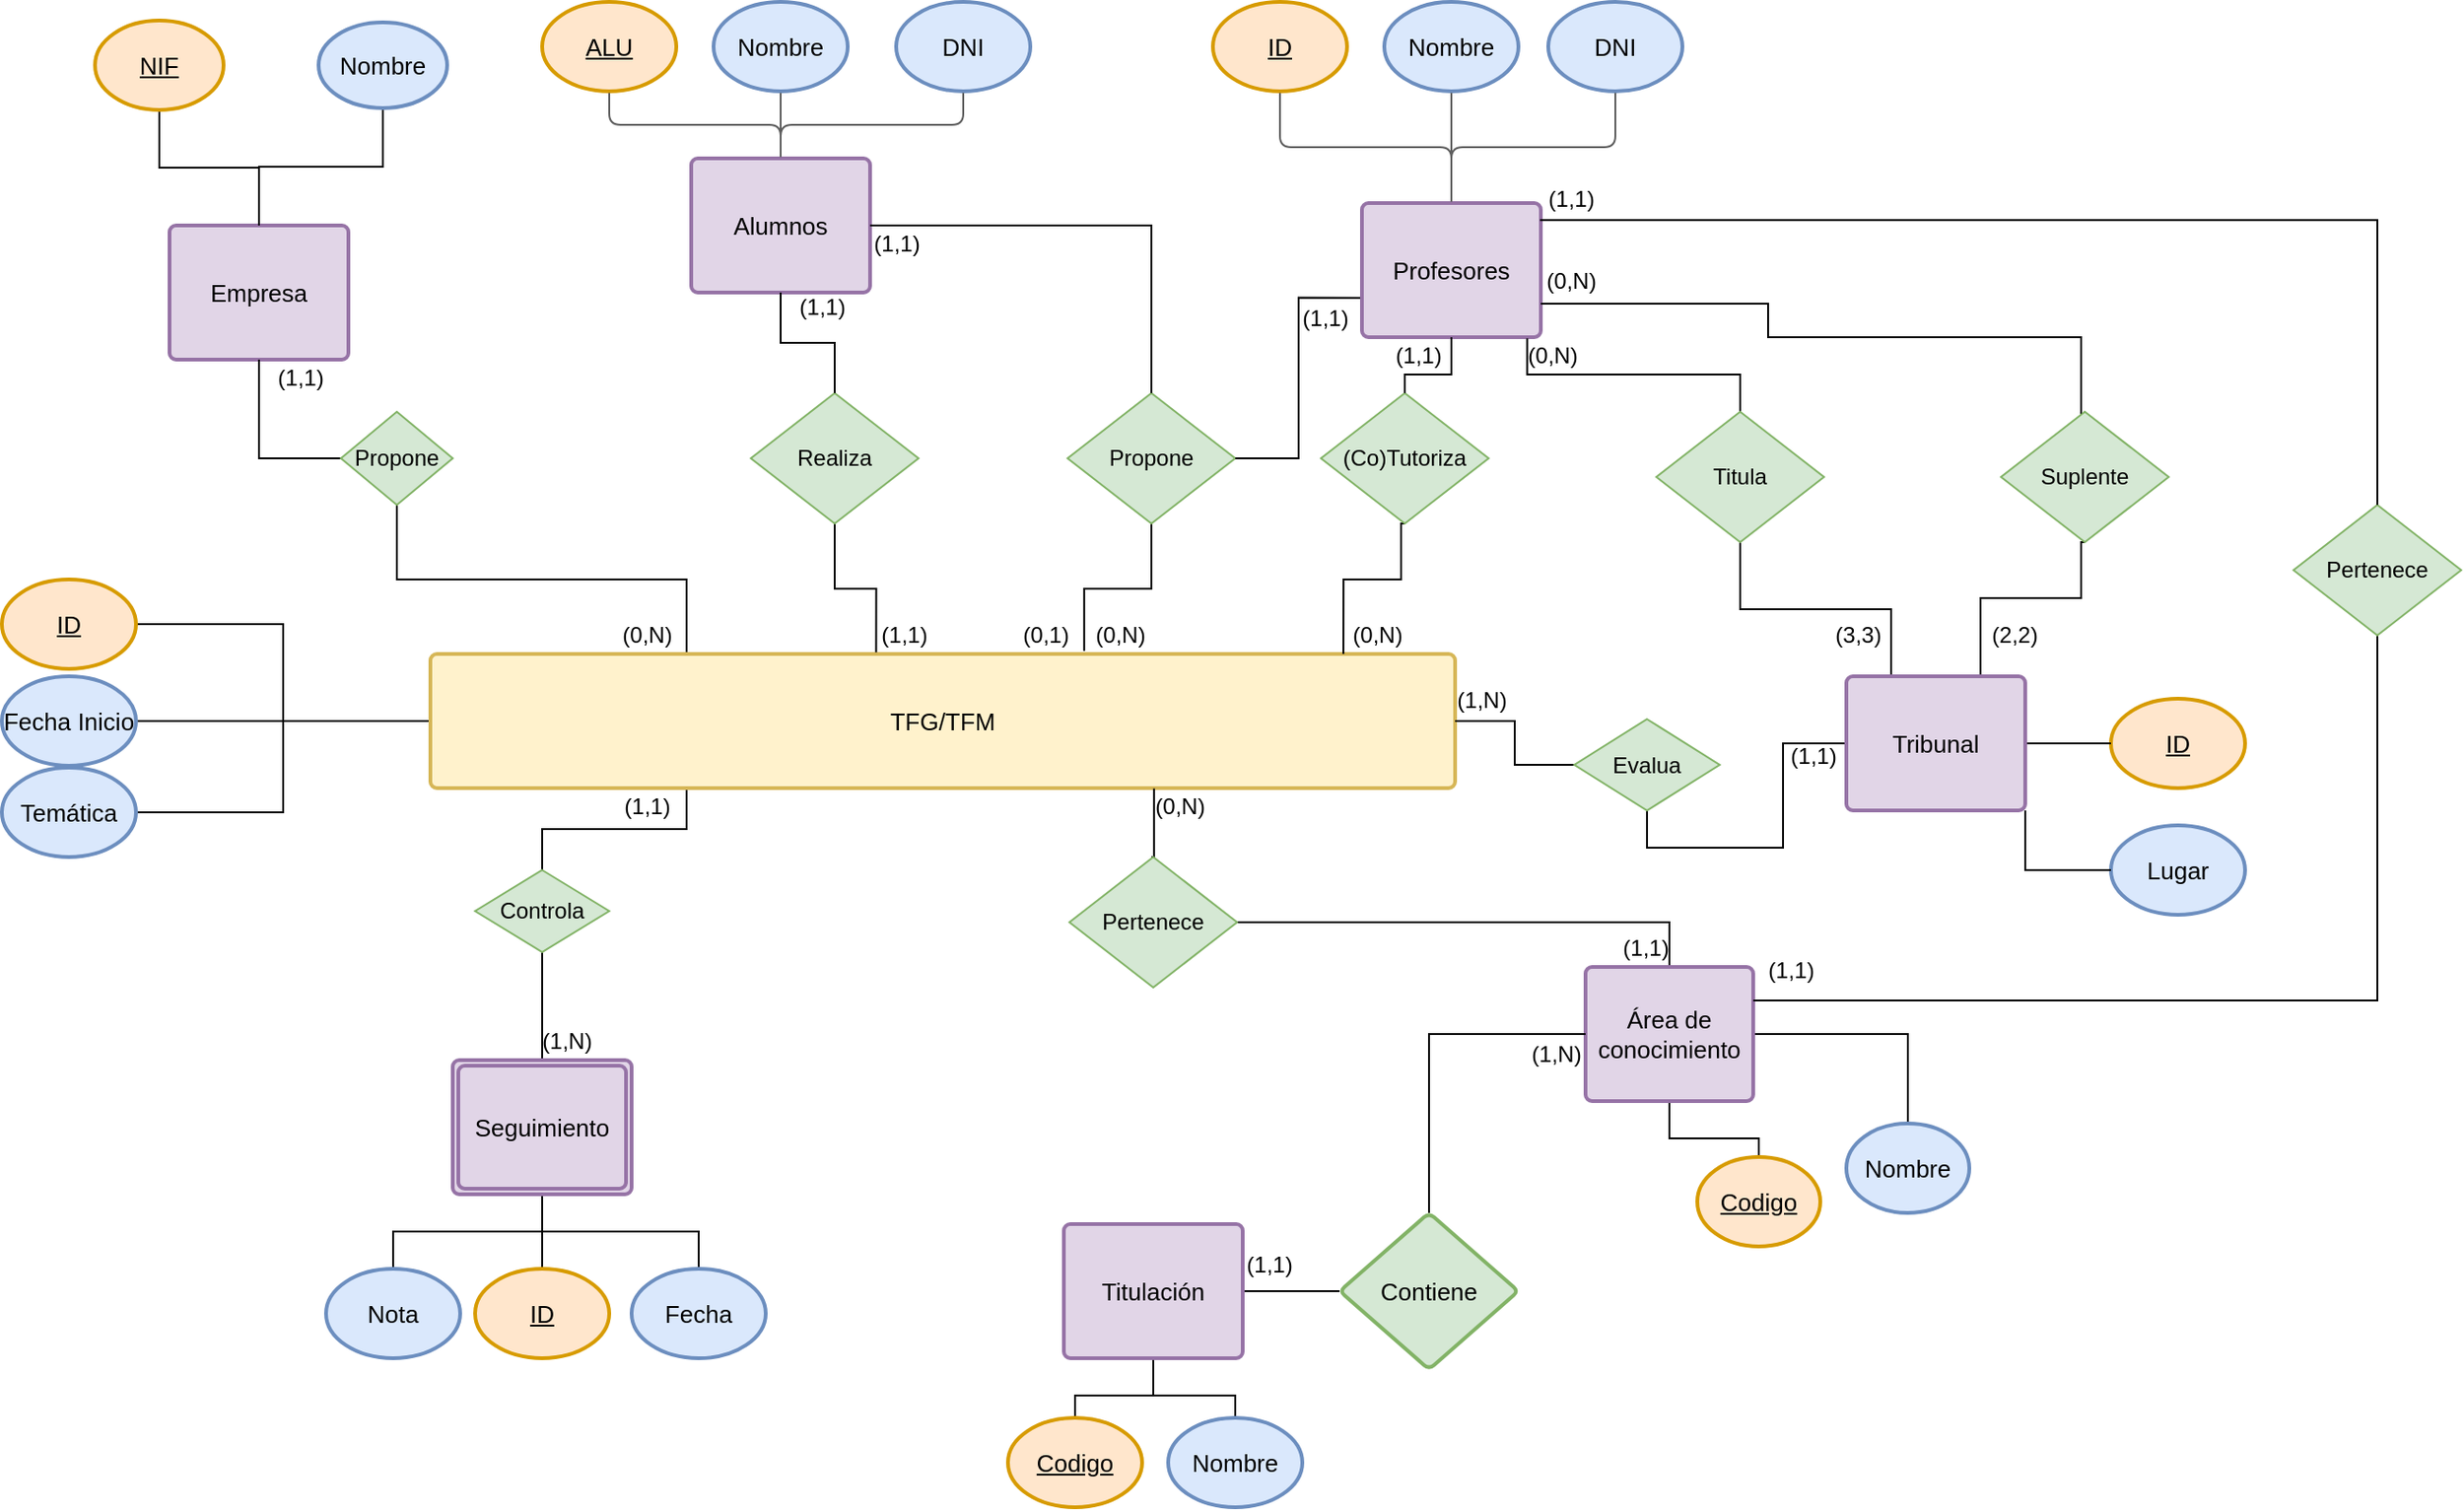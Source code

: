 <mxfile version="14.0.1" type="google"><diagram id="dReNYjj2R180dLIWHo_2" name="Page-1"><mxGraphModel dx="3076" dy="746" grid="1" gridSize="10" guides="1" tooltips="1" connect="1" arrows="1" fold="1" page="1" pageScale="1" pageWidth="827" pageHeight="1169" math="0" shadow="0"><root><mxCell id="0"/><mxCell id="1" parent="0"/><mxCell id="J40VtAtHms7lafl0YYhQ-93" style="edgeStyle=orthogonalEdgeStyle;rounded=0;orthogonalLoop=1;jettySize=auto;html=1;entryX=1;entryY=0.5;entryDx=0;entryDy=0;endArrow=none;endFill=0;" parent="1" source="J40VtAtHms7lafl0YYhQ-4" target="J40VtAtHms7lafl0YYhQ-5" edge="1"><mxGeometry relative="1" as="geometry"/></mxCell><mxCell id="J40VtAtHms7lafl0YYhQ-94" style="edgeStyle=orthogonalEdgeStyle;rounded=0;orthogonalLoop=1;jettySize=auto;html=1;entryX=1;entryY=0.5;entryDx=0;entryDy=0;endArrow=none;endFill=0;" parent="1" source="J40VtAtHms7lafl0YYhQ-4" target="J40VtAtHms7lafl0YYhQ-10" edge="1"><mxGeometry relative="1" as="geometry"/></mxCell><mxCell id="J40VtAtHms7lafl0YYhQ-95" style="edgeStyle=orthogonalEdgeStyle;rounded=0;orthogonalLoop=1;jettySize=auto;html=1;entryX=1;entryY=0.5;entryDx=0;entryDy=0;endArrow=none;endFill=0;" parent="1" source="J40VtAtHms7lafl0YYhQ-4" target="J40VtAtHms7lafl0YYhQ-6" edge="1"><mxGeometry relative="1" as="geometry"/></mxCell><mxCell id="J40VtAtHms7lafl0YYhQ-112" style="edgeStyle=orthogonalEdgeStyle;rounded=0;orthogonalLoop=1;jettySize=auto;html=1;entryX=0.5;entryY=0;entryDx=0;entryDy=0;endArrow=none;endFill=0;exitX=0.25;exitY=1;exitDx=0;exitDy=0;" parent="1" source="J40VtAtHms7lafl0YYhQ-4" target="J40VtAtHms7lafl0YYhQ-111" edge="1"><mxGeometry relative="1" as="geometry"/></mxCell><mxCell id="J40VtAtHms7lafl0YYhQ-118" style="edgeStyle=orthogonalEdgeStyle;rounded=0;orthogonalLoop=1;jettySize=auto;html=1;entryX=0.5;entryY=1;entryDx=0;entryDy=0;endArrow=none;endFill=0;exitX=0.25;exitY=0;exitDx=0;exitDy=0;" parent="1" source="J40VtAtHms7lafl0YYhQ-4" target="J40VtAtHms7lafl0YYhQ-115" edge="1"><mxGeometry relative="1" as="geometry"/></mxCell><UserObject label="TFG/TFM" lucidchartObjectId="NttXpLCozPaw" id="J40VtAtHms7lafl0YYhQ-4"><mxCell style="html=1;overflow=block;whiteSpace=wrap;;whiteSpace=wrap;fontSize=13;align=center;spacing=7;strokeColor=#d6b656;strokeOpacity=100;rounded=1;absoluteArcSize=1;arcSize=7;strokeWidth=2;fillColor=#fff2cc;" parent="1" vertex="1"><mxGeometry x="-1190" y="500" width="550" height="72" as="geometry"/></mxCell></UserObject><UserObject label="ID" lucidchartObjectId="BUtXtxo06KB." id="J40VtAtHms7lafl0YYhQ-5"><mxCell style="html=1;overflow=block;whiteSpace=wrap;ellipse;whiteSpace=wrap;fontSize=13;fontStyle=4;align=center;spacing=3;strokeColor=#d79b00;strokeOpacity=100;rounded=1;absoluteArcSize=1;arcSize=7;strokeWidth=2;fillColor=#ffe6cc;" parent="1" vertex="1"><mxGeometry x="-1420" y="460" width="72" height="48" as="geometry"/></mxCell></UserObject><UserObject label="Temática" lucidchartObjectId="GUtXi9.Yq8lU" id="J40VtAtHms7lafl0YYhQ-6"><mxCell style="html=1;overflow=block;whiteSpace=wrap;ellipse;whiteSpace=wrap;fontSize=13;align=center;spacing=3;strokeColor=#6c8ebf;strokeOpacity=100;rounded=1;absoluteArcSize=1;arcSize=7;strokeWidth=2;fillColor=#dae8fc;" parent="1" vertex="1"><mxGeometry x="-1420" y="561" width="72" height="48" as="geometry"/></mxCell></UserObject><UserObject label="Fecha Inicio" lucidchartObjectId="_0tXcfzx7vm-" id="J40VtAtHms7lafl0YYhQ-10"><mxCell style="html=1;overflow=block;whiteSpace=wrap;ellipse;whiteSpace=wrap;fontSize=13;align=center;spacing=3;strokeColor=#6c8ebf;strokeOpacity=100;rounded=1;absoluteArcSize=1;arcSize=7;strokeWidth=2;fillColor=#dae8fc;" parent="1" vertex="1"><mxGeometry x="-1420" y="512" width="72" height="48" as="geometry"/></mxCell></UserObject><mxCell id="J40VtAtHms7lafl0YYhQ-17" value="" style="group;dropTarget=0;container=1;" parent="1" vertex="1"><mxGeometry x="-1170" y="150" width="312" height="156" as="geometry"/></mxCell><UserObject label="Alumnos" lucidchartObjectId="-stX.WE3pkmM" id="J40VtAtHms7lafl0YYhQ-18"><mxCell style="html=1;overflow=block;whiteSpace=wrap;;whiteSpace=wrap;fontSize=13;align=center;spacing=7;strokeColor=#9673a6;strokeOpacity=100;rounded=1;absoluteArcSize=1;arcSize=7;strokeWidth=2;fillColor=#e1d5e7;" parent="J40VtAtHms7lafl0YYhQ-17" vertex="1"><mxGeometry x="120" y="84" width="96" height="72" as="geometry"/></mxCell></UserObject><UserObject label="ALU" lucidchartObjectId="9LtXJ7lo9DjL" id="J40VtAtHms7lafl0YYhQ-19"><mxCell style="html=1;overflow=block;whiteSpace=wrap;ellipse;whiteSpace=wrap;fontSize=13;fontStyle=4;align=center;spacing=3;strokeColor=#d79b00;strokeOpacity=100;rounded=1;absoluteArcSize=1;arcSize=7;strokeWidth=2;fillColor=#ffe6cc;" parent="J40VtAtHms7lafl0YYhQ-17" vertex="1"><mxGeometry x="40" width="72" height="48" as="geometry"/></mxCell></UserObject><UserObject label="Nombre" lucidchartObjectId="cMtXXwmn-Hz~" id="J40VtAtHms7lafl0YYhQ-20"><mxCell style="html=1;overflow=block;whiteSpace=wrap;ellipse;whiteSpace=wrap;fontSize=13;align=center;spacing=3;strokeColor=#6c8ebf;strokeOpacity=100;rounded=1;absoluteArcSize=1;arcSize=7;strokeWidth=2;fillColor=#dae8fc;" parent="J40VtAtHms7lafl0YYhQ-17" vertex="1"><mxGeometry x="132" width="72" height="48" as="geometry"/></mxCell></UserObject><UserObject label="DNI" lucidchartObjectId="JOtX0gpXyI6V" id="J40VtAtHms7lafl0YYhQ-21"><mxCell style="html=1;overflow=block;whiteSpace=wrap;ellipse;whiteSpace=wrap;fontSize=13;align=center;spacing=3;strokeColor=#6c8ebf;strokeOpacity=100;rounded=1;absoluteArcSize=1;arcSize=7;strokeWidth=2;fillColor=#dae8fc;" parent="J40VtAtHms7lafl0YYhQ-17" vertex="1"><mxGeometry x="230" width="72" height="48" as="geometry"/></mxCell></UserObject><UserObject label="" lucidchartObjectId="ETtXJlnLg~lb" id="J40VtAtHms7lafl0YYhQ-22"><mxCell style="html=1;jettySize=18;whiteSpace=wrap;fontSize=11;strokeColor=#5E5E5E;rounded=1;arcSize=12;edgeStyle=orthogonalEdgeStyle;startArrow=none;;endArrow=none;;exitX=0.5;exitY=-0.013;exitPerimeter=0;entryX=0.5;entryY=1.019;entryPerimeter=0;" parent="J40VtAtHms7lafl0YYhQ-17" source="J40VtAtHms7lafl0YYhQ-18" target="J40VtAtHms7lafl0YYhQ-20" edge="1"><mxGeometry width="100" height="100" relative="1" as="geometry"><Array as="points"/></mxGeometry></mxCell></UserObject><UserObject label="" lucidchartObjectId="GTtXDYuzjiIg" id="J40VtAtHms7lafl0YYhQ-23"><mxCell style="html=1;jettySize=18;whiteSpace=wrap;fontSize=11;strokeColor=#5E5E5E;rounded=1;arcSize=12;edgeStyle=orthogonalEdgeStyle;startArrow=none;;endArrow=none;;exitX=0.5;exitY=-0.013;exitPerimeter=0;entryX=0.5;entryY=1.019;entryPerimeter=0;" parent="J40VtAtHms7lafl0YYhQ-17" source="J40VtAtHms7lafl0YYhQ-18" target="J40VtAtHms7lafl0YYhQ-21" edge="1"><mxGeometry width="100" height="100" relative="1" as="geometry"><Array as="points"/></mxGeometry></mxCell></UserObject><UserObject label="" lucidchartObjectId="ITtXNO6ZUnrG" id="J40VtAtHms7lafl0YYhQ-24"><mxCell style="html=1;jettySize=18;whiteSpace=wrap;fontSize=11;strokeColor=#5E5E5E;rounded=1;arcSize=12;edgeStyle=orthogonalEdgeStyle;startArrow=none;;endArrow=none;;exitX=0.5;exitY=-0.013;exitPerimeter=0;entryX=0.5;entryY=1.019;entryPerimeter=0;" parent="J40VtAtHms7lafl0YYhQ-17" source="J40VtAtHms7lafl0YYhQ-18" target="J40VtAtHms7lafl0YYhQ-19" edge="1"><mxGeometry width="100" height="100" relative="1" as="geometry"><Array as="points"/></mxGeometry></mxCell></UserObject><mxCell id="J40VtAtHms7lafl0YYhQ-25" value="" style="group;dropTarget=0;container=1;" parent="1" vertex="1"><mxGeometry x="-810" y="150" width="312" height="180" as="geometry"/></mxCell><UserObject label="Profesores" lucidchartObjectId="yttXBiOij1xA" id="J40VtAtHms7lafl0YYhQ-26"><mxCell style="html=1;overflow=block;whiteSpace=wrap;;whiteSpace=wrap;fontSize=13;align=center;spacing=7;strokeColor=#9673a6;strokeOpacity=100;rounded=1;absoluteArcSize=1;arcSize=7;strokeWidth=2;fillColor=#e1d5e7;" parent="J40VtAtHms7lafl0YYhQ-25" vertex="1"><mxGeometry x="120" y="108" width="96" height="72" as="geometry"/></mxCell></UserObject><UserObject label="ID" lucidchartObjectId="eWtXQ-b-vLHC" id="J40VtAtHms7lafl0YYhQ-27"><mxCell style="html=1;overflow=block;whiteSpace=wrap;ellipse;whiteSpace=wrap;fontSize=13;fontStyle=4;align=center;spacing=3;strokeColor=#d79b00;strokeOpacity=100;rounded=1;absoluteArcSize=1;arcSize=7;strokeWidth=2;fillColor=#ffe6cc;" parent="J40VtAtHms7lafl0YYhQ-25" vertex="1"><mxGeometry x="40" width="72" height="48" as="geometry"/></mxCell></UserObject><UserObject label="Nombre" lucidchartObjectId="eWtX~HwhqPDB" id="J40VtAtHms7lafl0YYhQ-28"><mxCell style="html=1;overflow=block;whiteSpace=wrap;ellipse;whiteSpace=wrap;fontSize=13;align=center;spacing=3;strokeColor=#6c8ebf;strokeOpacity=100;rounded=1;absoluteArcSize=1;arcSize=7;strokeWidth=2;fillColor=#dae8fc;" parent="J40VtAtHms7lafl0YYhQ-25" vertex="1"><mxGeometry x="132" width="72" height="48" as="geometry"/></mxCell></UserObject><UserObject label="DNI" lucidchartObjectId="eWtXrAxqLPJD" id="J40VtAtHms7lafl0YYhQ-29"><mxCell style="html=1;overflow=block;whiteSpace=wrap;ellipse;whiteSpace=wrap;fontSize=13;align=center;spacing=3;strokeColor=#6c8ebf;strokeOpacity=100;rounded=1;absoluteArcSize=1;arcSize=7;strokeWidth=2;fillColor=#dae8fc;" parent="J40VtAtHms7lafl0YYhQ-25" vertex="1"><mxGeometry x="220" width="72" height="48" as="geometry"/></mxCell></UserObject><UserObject label="" lucidchartObjectId=".XtX0PCZABEI" id="J40VtAtHms7lafl0YYhQ-30"><mxCell style="html=1;jettySize=18;whiteSpace=wrap;fontSize=11;strokeColor=#5E5E5E;rounded=1;arcSize=12;edgeStyle=orthogonalEdgeStyle;startArrow=none;;endArrow=none;;exitX=0.5;exitY=1.019;exitPerimeter=0;entryX=0.5;entryY=-0.012;entryPerimeter=0;" parent="J40VtAtHms7lafl0YYhQ-25" source="J40VtAtHms7lafl0YYhQ-28" target="J40VtAtHms7lafl0YYhQ-26" edge="1"><mxGeometry width="100" height="100" relative="1" as="geometry"><Array as="points"/></mxGeometry></mxCell></UserObject><UserObject label="" lucidchartObjectId="bYtXLjMMv22f" id="J40VtAtHms7lafl0YYhQ-31"><mxCell style="html=1;jettySize=18;whiteSpace=wrap;fontSize=11;strokeColor=#5E5E5E;rounded=1;arcSize=12;edgeStyle=orthogonalEdgeStyle;startArrow=none;;endArrow=none;;exitX=0.5;exitY=1.019;exitPerimeter=0;entryX=0.5;entryY=-0.012;entryPerimeter=0;" parent="J40VtAtHms7lafl0YYhQ-25" source="J40VtAtHms7lafl0YYhQ-29" target="J40VtAtHms7lafl0YYhQ-26" edge="1"><mxGeometry width="100" height="100" relative="1" as="geometry"><Array as="points"/></mxGeometry></mxCell></UserObject><UserObject label="" lucidchartObjectId="dYtXeE6Ncm07" id="J40VtAtHms7lafl0YYhQ-32"><mxCell style="html=1;jettySize=18;whiteSpace=wrap;fontSize=11;strokeColor=#5E5E5E;rounded=1;arcSize=12;edgeStyle=orthogonalEdgeStyle;startArrow=none;;endArrow=none;;exitX=0.5;exitY=1.019;exitPerimeter=0;entryX=0.5;entryY=-0.012;entryPerimeter=0;" parent="J40VtAtHms7lafl0YYhQ-25" source="J40VtAtHms7lafl0YYhQ-27" target="J40VtAtHms7lafl0YYhQ-26" edge="1"><mxGeometry width="100" height="100" relative="1" as="geometry"><Array as="points"/></mxGeometry></mxCell></UserObject><UserObject label="Empresa" lucidchartObjectId="yXtXmWJjH1OQ" id="J40VtAtHms7lafl0YYhQ-46"><mxCell style="html=1;overflow=block;whiteSpace=wrap;;whiteSpace=wrap;fontSize=13;align=center;spacing=7;strokeColor=#9673a6;strokeOpacity=100;rounded=1;absoluteArcSize=1;arcSize=7;strokeWidth=2;fillColor=#e1d5e7;" parent="1" vertex="1"><mxGeometry x="-1330" y="270" width="96" height="72" as="geometry"/></mxCell></UserObject><mxCell id="J40VtAtHms7lafl0YYhQ-57" style="edgeStyle=orthogonalEdgeStyle;rounded=0;orthogonalLoop=1;jettySize=auto;html=1;entryX=0.5;entryY=0;entryDx=0;entryDy=0;endArrow=none;endFill=0;" parent="1" source="J40VtAtHms7lafl0YYhQ-47" target="J40VtAtHms7lafl0YYhQ-46" edge="1"><mxGeometry relative="1" as="geometry"/></mxCell><UserObject label="Nombre" lucidchartObjectId="-auXBsVd0uFs" id="J40VtAtHms7lafl0YYhQ-47"><mxCell style="html=1;overflow=block;whiteSpace=wrap;ellipse;whiteSpace=wrap;fontSize=13;align=center;spacing=3;strokeColor=#6c8ebf;strokeOpacity=100;rounded=1;absoluteArcSize=1;arcSize=7;strokeWidth=2;fillColor=#dae8fc;" parent="1" vertex="1"><mxGeometry x="-1250" y="161" width="69" height="46" as="geometry"/></mxCell></UserObject><mxCell id="J40VtAtHms7lafl0YYhQ-56" style="edgeStyle=orthogonalEdgeStyle;rounded=0;orthogonalLoop=1;jettySize=auto;html=1;entryX=0.5;entryY=0;entryDx=0;entryDy=0;endArrow=none;endFill=0;" parent="1" source="J40VtAtHms7lafl0YYhQ-48" target="J40VtAtHms7lafl0YYhQ-46" edge="1"><mxGeometry relative="1" as="geometry"/></mxCell><UserObject label="NIF" lucidchartObjectId="vbuXeX-9luOB" id="J40VtAtHms7lafl0YYhQ-48"><mxCell style="html=1;overflow=block;whiteSpace=wrap;ellipse;whiteSpace=wrap;fontSize=13;fontStyle=4;align=center;spacing=3;strokeColor=#d79b00;strokeOpacity=100;rounded=1;absoluteArcSize=1;arcSize=7;strokeWidth=2;fillColor=#ffe6cc;" parent="1" vertex="1"><mxGeometry x="-1370" y="160" width="69" height="48" as="geometry"/></mxCell></UserObject><mxCell id="J40VtAtHms7lafl0YYhQ-174" style="edgeStyle=orthogonalEdgeStyle;rounded=0;orthogonalLoop=1;jettySize=auto;html=1;endArrow=none;endFill=0;" parent="1" source="J40VtAtHms7lafl0YYhQ-60" target="J40VtAtHms7lafl0YYhQ-64" edge="1"><mxGeometry relative="1" as="geometry"/></mxCell><mxCell id="J40VtAtHms7lafl0YYhQ-175" style="edgeStyle=orthogonalEdgeStyle;rounded=0;orthogonalLoop=1;jettySize=auto;html=1;entryX=0.5;entryY=0;entryDx=0;entryDy=0;endArrow=none;endFill=0;" parent="1" source="J40VtAtHms7lafl0YYhQ-60" target="J40VtAtHms7lafl0YYhQ-65" edge="1"><mxGeometry relative="1" as="geometry"/></mxCell><mxCell id="J40VtAtHms7lafl0YYhQ-177" style="edgeStyle=orthogonalEdgeStyle;rounded=0;orthogonalLoop=1;jettySize=auto;html=1;entryX=1;entryY=0.5;entryDx=0;entryDy=0;endArrow=none;endFill=0;exitX=0.5;exitY=0;exitDx=0;exitDy=0;" parent="1" source="J40VtAtHms7lafl0YYhQ-60" target="J40VtAtHms7lafl0YYhQ-157" edge="1"><mxGeometry relative="1" as="geometry"/></mxCell><UserObject label="Área de conocimiento" lucidchartObjectId="5NtXPwWRjWsw" id="J40VtAtHms7lafl0YYhQ-60"><mxCell style="html=1;overflow=block;whiteSpace=wrap;;whiteSpace=wrap;fontSize=13;align=center;spacing=3;strokeColor=#9673a6;strokeOpacity=100;rounded=1;absoluteArcSize=1;arcSize=7;strokeWidth=2;fillColor=#e1d5e7;" parent="1" vertex="1"><mxGeometry x="-570" y="668" width="90" height="72" as="geometry"/></mxCell></UserObject><mxCell id="J40VtAtHms7lafl0YYhQ-171" style="edgeStyle=orthogonalEdgeStyle;rounded=0;orthogonalLoop=1;jettySize=auto;html=1;entryX=0.5;entryY=0;entryDx=0;entryDy=0;endArrow=none;endFill=0;" parent="1" source="J40VtAtHms7lafl0YYhQ-61" target="J40VtAtHms7lafl0YYhQ-62" edge="1"><mxGeometry relative="1" as="geometry"/></mxCell><mxCell id="J40VtAtHms7lafl0YYhQ-172" style="edgeStyle=orthogonalEdgeStyle;rounded=0;orthogonalLoop=1;jettySize=auto;html=1;entryX=0.5;entryY=0;entryDx=0;entryDy=0;endArrow=none;endFill=0;" parent="1" source="J40VtAtHms7lafl0YYhQ-61" target="J40VtAtHms7lafl0YYhQ-63" edge="1"><mxGeometry relative="1" as="geometry"/></mxCell><mxCell id="J40VtAtHms7lafl0YYhQ-173" style="edgeStyle=orthogonalEdgeStyle;rounded=0;orthogonalLoop=1;jettySize=auto;html=1;entryX=0;entryY=0.5;entryDx=0;entryDy=0;endArrow=none;endFill=0;" parent="1" source="J40VtAtHms7lafl0YYhQ-61" target="J40VtAtHms7lafl0YYhQ-70" edge="1"><mxGeometry relative="1" as="geometry"/></mxCell><UserObject label="Titulación" lucidchartObjectId="8NtXMLok0FRf" id="J40VtAtHms7lafl0YYhQ-61"><mxCell style="html=1;overflow=block;whiteSpace=wrap;;whiteSpace=wrap;fontSize=13;align=center;spacing=3;strokeColor=#9673a6;strokeOpacity=100;rounded=1;absoluteArcSize=1;arcSize=7;strokeWidth=2;fillColor=#e1d5e7;" parent="1" vertex="1"><mxGeometry x="-850" y="806" width="96" height="72" as="geometry"/></mxCell></UserObject><UserObject label="Codigo" lucidchartObjectId="BcuX9lsgSPh2" id="J40VtAtHms7lafl0YYhQ-62"><mxCell style="html=1;overflow=block;whiteSpace=wrap;ellipse;whiteSpace=wrap;fontSize=13;fontStyle=4;align=center;spacing=3;strokeColor=#d79b00;strokeOpacity=100;rounded=1;absoluteArcSize=1;arcSize=7;strokeWidth=2;fillColor=#ffe6cc;" parent="1" vertex="1"><mxGeometry x="-880" y="910" width="72" height="48" as="geometry"/></mxCell></UserObject><UserObject label="Nombre" lucidchartObjectId="eduXp5ifm6Ls" id="J40VtAtHms7lafl0YYhQ-63"><mxCell style="html=1;overflow=block;whiteSpace=wrap;ellipse;whiteSpace=wrap;fontSize=13;align=center;spacing=3;strokeColor=#6c8ebf;strokeOpacity=100;rounded=1;absoluteArcSize=1;arcSize=7;strokeWidth=2;fillColor=#dae8fc;" parent="1" vertex="1"><mxGeometry x="-794" y="910" width="72" height="48" as="geometry"/></mxCell></UserObject><UserObject label="Codigo" lucidchartObjectId="wduXX2ondpuw" id="J40VtAtHms7lafl0YYhQ-64"><mxCell style="html=1;overflow=block;whiteSpace=wrap;ellipse;whiteSpace=wrap;fontSize=13;fontStyle=4;align=center;spacing=3;strokeColor=#d79b00;strokeOpacity=100;rounded=1;absoluteArcSize=1;arcSize=7;strokeWidth=2;fillColor=#ffe6cc;" parent="1" vertex="1"><mxGeometry x="-510" y="770" width="66" height="48" as="geometry"/></mxCell></UserObject><mxCell id="J40VtAtHms7lafl0YYhQ-176" style="edgeStyle=orthogonalEdgeStyle;rounded=0;orthogonalLoop=1;jettySize=auto;html=1;entryX=0;entryY=0.5;entryDx=0;entryDy=0;endArrow=none;endFill=0;exitX=0.5;exitY=0;exitDx=0;exitDy=0;" parent="1" source="J40VtAtHms7lafl0YYhQ-70" target="J40VtAtHms7lafl0YYhQ-60" edge="1"><mxGeometry relative="1" as="geometry"/></mxCell><UserObject label="Contiene" lucidchartObjectId="eruXb.5LVSj6" id="J40VtAtHms7lafl0YYhQ-70"><mxCell style="html=1;overflow=block;whiteSpace=wrap;shape=rhombus;whiteSpace=wrap;fontSize=13;align=center;spacing=3;strokeColor=#82b366;strokeOpacity=100;rounded=1;absoluteArcSize=1;arcSize=7;strokeWidth=2;fillColor=#d5e8d4;" parent="1" vertex="1"><mxGeometry x="-702" y="800" width="96" height="84" as="geometry"/></mxCell></UserObject><UserObject label="ID" lucidchartObjectId="65tXQ~Wb6g7T" id="J40VtAtHms7lafl0YYhQ-85"><mxCell style="html=1;overflow=block;whiteSpace=wrap;ellipse;whiteSpace=wrap;fontSize=13;fontStyle=4;align=center;spacing=3;strokeColor=#d79b00;strokeOpacity=100;rounded=1;absoluteArcSize=1;arcSize=7;strokeWidth=2;fillColor=#ffe6cc;" parent="1" vertex="1"><mxGeometry x="-288" y="524" width="72" height="48" as="geometry"/></mxCell></UserObject><UserObject label="Lugar" lucidchartObjectId="g6tXd6IW7F9c" id="J40VtAtHms7lafl0YYhQ-86"><mxCell style="html=1;overflow=block;whiteSpace=wrap;ellipse;whiteSpace=wrap;fontSize=13;align=center;spacing=3;strokeColor=#6c8ebf;strokeOpacity=100;rounded=1;absoluteArcSize=1;arcSize=7;strokeWidth=2;fillColor=#dae8fc;" parent="1" vertex="1"><mxGeometry x="-288" y="592" width="72" height="48" as="geometry"/></mxCell></UserObject><mxCell id="J40VtAtHms7lafl0YYhQ-106" style="edgeStyle=orthogonalEdgeStyle;rounded=0;orthogonalLoop=1;jettySize=auto;html=1;endArrow=none;endFill=0;" parent="1" source="J40VtAtHms7lafl0YYhQ-84" target="J40VtAtHms7lafl0YYhQ-85" edge="1"><mxGeometry relative="1" as="geometry"/></mxCell><mxCell id="J40VtAtHms7lafl0YYhQ-170" style="edgeStyle=orthogonalEdgeStyle;rounded=0;orthogonalLoop=1;jettySize=auto;html=1;entryX=0;entryY=0.5;entryDx=0;entryDy=0;endArrow=none;endFill=0;exitX=1;exitY=1;exitDx=0;exitDy=0;" parent="1" source="J40VtAtHms7lafl0YYhQ-84" target="J40VtAtHms7lafl0YYhQ-86" edge="1"><mxGeometry relative="1" as="geometry"/></mxCell><mxCell id="J40VtAtHms7lafl0YYhQ-186" style="edgeStyle=orthogonalEdgeStyle;rounded=0;orthogonalLoop=1;jettySize=auto;html=1;entryX=0.5;entryY=1;entryDx=0;entryDy=0;endArrow=none;endFill=0;exitX=0.75;exitY=0;exitDx=0;exitDy=0;" parent="1" source="J40VtAtHms7lafl0YYhQ-84" target="J40VtAtHms7lafl0YYhQ-183" edge="1"><mxGeometry relative="1" as="geometry"><mxPoint x="-382" y="500" as="sourcePoint"/><Array as="points"><mxPoint x="-358" y="470"/><mxPoint x="-304" y="470"/></Array></mxGeometry></mxCell><mxCell id="J40VtAtHms7lafl0YYhQ-192" style="edgeStyle=orthogonalEdgeStyle;rounded=0;orthogonalLoop=1;jettySize=auto;html=1;entryX=0.5;entryY=1;entryDx=0;entryDy=0;endArrow=none;endFill=0;exitX=0.25;exitY=0;exitDx=0;exitDy=0;" parent="1" source="J40VtAtHms7lafl0YYhQ-84" target="J40VtAtHms7lafl0YYhQ-184" edge="1"><mxGeometry relative="1" as="geometry"/></mxCell><mxCell id="J40VtAtHms7lafl0YYhQ-207" style="edgeStyle=orthogonalEdgeStyle;rounded=0;orthogonalLoop=1;jettySize=auto;html=1;entryX=0.5;entryY=1;entryDx=0;entryDy=0;endArrow=none;endFill=0;" parent="1" source="J40VtAtHms7lafl0YYhQ-84" target="J40VtAtHms7lafl0YYhQ-204" edge="1"><mxGeometry relative="1" as="geometry"/></mxCell><UserObject label="Tribunal" lucidchartObjectId="8utXYAmyekSM" id="J40VtAtHms7lafl0YYhQ-84"><mxCell style="html=1;overflow=block;whiteSpace=wrap;;whiteSpace=wrap;fontSize=13;align=center;spacing=7;strokeColor=#9673a6;strokeOpacity=100;rounded=1;absoluteArcSize=1;arcSize=7;strokeWidth=2;fillColor=#e1d5e7;" parent="1" vertex="1"><mxGeometry x="-430" y="512" width="96" height="72" as="geometry"/></mxCell></UserObject><mxCell id="J40VtAtHms7lafl0YYhQ-114" style="edgeStyle=orthogonalEdgeStyle;rounded=0;orthogonalLoop=1;jettySize=auto;html=1;entryX=0.5;entryY=0;entryDx=0;entryDy=0;endArrow=none;endFill=0;" parent="1" source="J40VtAtHms7lafl0YYhQ-111" target="J40VtAtHms7lafl0YYhQ-78" edge="1"><mxGeometry relative="1" as="geometry"/></mxCell><mxCell id="J40VtAtHms7lafl0YYhQ-111" value="Controla" style="rhombus;whiteSpace=wrap;html=1;fillColor=#d5e8d4;strokeColor=#82b366;" parent="1" vertex="1"><mxGeometry x="-1166" y="616" width="72" height="44" as="geometry"/></mxCell><mxCell id="J40VtAtHms7lafl0YYhQ-119" style="edgeStyle=orthogonalEdgeStyle;rounded=0;orthogonalLoop=1;jettySize=auto;html=1;entryX=0.5;entryY=1;entryDx=0;entryDy=0;endArrow=none;endFill=0;exitX=0;exitY=0.5;exitDx=0;exitDy=0;" parent="1" source="J40VtAtHms7lafl0YYhQ-115" target="J40VtAtHms7lafl0YYhQ-46" edge="1"><mxGeometry relative="1" as="geometry"/></mxCell><mxCell id="J40VtAtHms7lafl0YYhQ-115" value="Propone" style="rhombus;whiteSpace=wrap;html=1;fillColor=#d5e8d4;strokeColor=#82b366;" parent="1" vertex="1"><mxGeometry x="-1238" y="370" width="60" height="50" as="geometry"/></mxCell><mxCell id="J40VtAtHms7lafl0YYhQ-116" value="(1,1)" style="text;html=1;align=center;verticalAlign=middle;resizable=0;points=[];autosize=1;" parent="1" vertex="1"><mxGeometry x="-1094" y="572" width="40" height="20" as="geometry"/></mxCell><mxCell id="J40VtAtHms7lafl0YYhQ-120" value="(1,1)" style="text;html=1;align=center;verticalAlign=middle;resizable=0;points=[];autosize=1;" parent="1" vertex="1"><mxGeometry x="-1280" y="342" width="40" height="20" as="geometry"/></mxCell><mxCell id="J40VtAtHms7lafl0YYhQ-121" value="(0,N)" style="text;html=1;align=center;verticalAlign=middle;resizable=0;points=[];autosize=1;" parent="1" vertex="1"><mxGeometry x="-1094" y="480" width="40" height="20" as="geometry"/></mxCell><mxCell id="J40VtAtHms7lafl0YYhQ-132" style="edgeStyle=orthogonalEdgeStyle;rounded=0;orthogonalLoop=1;jettySize=auto;html=1;entryX=0.435;entryY=-0.012;entryDx=0;entryDy=0;endArrow=none;endFill=0;entryPerimeter=0;" parent="1" source="J40VtAtHms7lafl0YYhQ-122" target="J40VtAtHms7lafl0YYhQ-4" edge="1"><mxGeometry relative="1" as="geometry"/></mxCell><mxCell id="J40VtAtHms7lafl0YYhQ-122" value="Realiza" style="rhombus;whiteSpace=wrap;html=1;fillColor=#d5e8d4;strokeColor=#82b366;" parent="1" vertex="1"><mxGeometry x="-1018" y="360" width="90" height="70" as="geometry"/></mxCell><mxCell id="J40VtAtHms7lafl0YYhQ-130" style="edgeStyle=orthogonalEdgeStyle;rounded=0;orthogonalLoop=1;jettySize=auto;html=1;entryX=0.638;entryY=-0.022;entryDx=0;entryDy=0;endArrow=none;endFill=0;entryPerimeter=0;" parent="1" source="J40VtAtHms7lafl0YYhQ-127" target="J40VtAtHms7lafl0YYhQ-4" edge="1"><mxGeometry relative="1" as="geometry"/></mxCell><mxCell id="J40VtAtHms7lafl0YYhQ-127" value="Propone" style="rhombus;whiteSpace=wrap;html=1;fillColor=#d5e8d4;strokeColor=#82b366;" parent="1" vertex="1"><mxGeometry x="-848" y="360" width="90" height="70" as="geometry"/></mxCell><mxCell id="J40VtAtHms7lafl0YYhQ-128" style="edgeStyle=orthogonalEdgeStyle;rounded=0;orthogonalLoop=1;jettySize=auto;html=1;entryX=1;entryY=0.5;entryDx=0;entryDy=0;endArrow=none;endFill=0;exitX=-0.01;exitY=0.706;exitDx=0;exitDy=0;exitPerimeter=0;" parent="1" source="J40VtAtHms7lafl0YYhQ-26" target="J40VtAtHms7lafl0YYhQ-127" edge="1"><mxGeometry relative="1" as="geometry"/></mxCell><mxCell id="J40VtAtHms7lafl0YYhQ-129" style="edgeStyle=orthogonalEdgeStyle;rounded=0;orthogonalLoop=1;jettySize=auto;html=1;entryX=0.5;entryY=0;entryDx=0;entryDy=0;endArrow=none;endFill=0;" parent="1" source="J40VtAtHms7lafl0YYhQ-18" target="J40VtAtHms7lafl0YYhQ-127" edge="1"><mxGeometry relative="1" as="geometry"/></mxCell><mxCell id="J40VtAtHms7lafl0YYhQ-131" style="edgeStyle=orthogonalEdgeStyle;rounded=0;orthogonalLoop=1;jettySize=auto;html=1;entryX=0.5;entryY=0;entryDx=0;entryDy=0;endArrow=none;endFill=0;" parent="1" source="J40VtAtHms7lafl0YYhQ-18" target="J40VtAtHms7lafl0YYhQ-122" edge="1"><mxGeometry relative="1" as="geometry"/></mxCell><mxCell id="J40VtAtHms7lafl0YYhQ-137" style="edgeStyle=orthogonalEdgeStyle;rounded=0;orthogonalLoop=1;jettySize=auto;html=1;entryX=0.891;entryY=0;entryDx=0;entryDy=0;entryPerimeter=0;endArrow=none;endFill=0;exitX=0.5;exitY=1;exitDx=0;exitDy=0;" parent="1" source="J40VtAtHms7lafl0YYhQ-134" target="J40VtAtHms7lafl0YYhQ-4" edge="1"><mxGeometry relative="1" as="geometry"><Array as="points"><mxPoint x="-669" y="460"/><mxPoint x="-700" y="460"/></Array></mxGeometry></mxCell><mxCell id="J40VtAtHms7lafl0YYhQ-134" value="(Co)Tutoriza" style="rhombus;whiteSpace=wrap;html=1;fillColor=#d5e8d4;strokeColor=#82b366;" parent="1" vertex="1"><mxGeometry x="-712" y="360" width="90" height="70" as="geometry"/></mxCell><mxCell id="J40VtAtHms7lafl0YYhQ-138" value="(1,1)" style="text;html=1;align=center;verticalAlign=middle;resizable=0;points=[];autosize=1;" parent="1" vertex="1"><mxGeometry x="-1000" y="304" width="40" height="20" as="geometry"/></mxCell><mxCell id="J40VtAtHms7lafl0YYhQ-139" value="(1,1)" style="text;html=1;align=center;verticalAlign=middle;resizable=0;points=[];autosize=1;" parent="1" vertex="1"><mxGeometry x="-956" y="480" width="40" height="20" as="geometry"/></mxCell><mxCell id="J40VtAtHms7lafl0YYhQ-140" value="(1,1)" style="text;html=1;align=center;verticalAlign=middle;resizable=0;points=[];autosize=1;" parent="1" vertex="1"><mxGeometry x="-960" y="270" width="40" height="20" as="geometry"/></mxCell><mxCell id="J40VtAtHms7lafl0YYhQ-141" value="(0,1)" style="text;html=1;align=center;verticalAlign=middle;resizable=0;points=[];autosize=1;" parent="1" vertex="1"><mxGeometry x="-880" y="480" width="40" height="20" as="geometry"/></mxCell><mxCell id="J40VtAtHms7lafl0YYhQ-142" value="(0,N)" style="text;html=1;align=center;verticalAlign=middle;resizable=0;points=[];autosize=1;" parent="1" vertex="1"><mxGeometry x="-840" y="480" width="40" height="20" as="geometry"/></mxCell><mxCell id="J40VtAtHms7lafl0YYhQ-143" value="(1,1)" style="text;html=1;align=center;verticalAlign=middle;resizable=0;points=[];autosize=1;" parent="1" vertex="1"><mxGeometry x="-730" y="310" width="40" height="20" as="geometry"/></mxCell><mxCell id="J40VtAtHms7lafl0YYhQ-145" value="(0,N)" style="text;html=1;align=center;verticalAlign=middle;resizable=0;points=[];autosize=1;" parent="1" vertex="1"><mxGeometry x="-702" y="480" width="40" height="20" as="geometry"/></mxCell><UserObject label="Nombre" lucidchartObjectId="wduXlvvYJySj" id="J40VtAtHms7lafl0YYhQ-65"><mxCell style="html=1;overflow=block;whiteSpace=wrap;ellipse;whiteSpace=wrap;fontSize=13;align=center;spacing=3;strokeColor=#6c8ebf;strokeOpacity=100;rounded=1;absoluteArcSize=1;arcSize=7;strokeWidth=2;fillColor=#dae8fc;" parent="1" vertex="1"><mxGeometry x="-430" y="752" width="66" height="48" as="geometry"/></mxCell></UserObject><mxCell id="J40VtAtHms7lafl0YYhQ-180" style="edgeStyle=orthogonalEdgeStyle;rounded=0;orthogonalLoop=1;jettySize=auto;html=1;entryX=1;entryY=0.25;entryDx=0;entryDy=0;endArrow=none;endFill=0;exitX=0.5;exitY=1;exitDx=0;exitDy=0;" parent="1" source="J40VtAtHms7lafl0YYhQ-154" target="J40VtAtHms7lafl0YYhQ-60" edge="1"><mxGeometry relative="1" as="geometry"/></mxCell><mxCell id="J40VtAtHms7lafl0YYhQ-154" value="Pertenece" style="rhombus;whiteSpace=wrap;html=1;fillColor=#d5e8d4;strokeColor=#82b366;" parent="1" vertex="1"><mxGeometry x="-190" y="420" width="90" height="70" as="geometry"/></mxCell><mxCell id="J40VtAtHms7lafl0YYhQ-155" style="edgeStyle=orthogonalEdgeStyle;rounded=0;orthogonalLoop=1;jettySize=auto;html=1;entryX=0.5;entryY=0;entryDx=0;entryDy=0;endArrow=none;endFill=0;exitX=0.996;exitY=0.127;exitDx=0;exitDy=0;exitPerimeter=0;" parent="1" source="J40VtAtHms7lafl0YYhQ-26" target="J40VtAtHms7lafl0YYhQ-154" edge="1"><mxGeometry relative="1" as="geometry"/></mxCell><mxCell id="J40VtAtHms7lafl0YYhQ-179" style="edgeStyle=orthogonalEdgeStyle;rounded=0;orthogonalLoop=1;jettySize=auto;html=1;entryX=0.708;entryY=1.004;entryDx=0;entryDy=0;entryPerimeter=0;endArrow=none;endFill=0;" parent="1" edge="1"><mxGeometry relative="1" as="geometry"><mxPoint x="-802.971" y="609.022" as="sourcePoint"/><mxPoint x="-801.6" y="572.288" as="targetPoint"/></mxGeometry></mxCell><mxCell id="J40VtAtHms7lafl0YYhQ-157" value="Pertenece" style="rhombus;whiteSpace=wrap;html=1;fillColor=#d5e8d4;strokeColor=#82b366;" parent="1" vertex="1"><mxGeometry x="-847" y="609" width="90" height="70" as="geometry"/></mxCell><mxCell id="J40VtAtHms7lafl0YYhQ-161" value="(1,1)" style="text;html=1;align=center;verticalAlign=middle;resizable=0;points=[];autosize=1;" parent="1" vertex="1"><mxGeometry x="-598" y="246" width="40" height="20" as="geometry"/></mxCell><mxCell id="J40VtAtHms7lafl0YYhQ-164" value="(0,N)" style="text;html=1;align=center;verticalAlign=middle;resizable=0;points=[];autosize=1;" parent="1" vertex="1"><mxGeometry x="-808" y="572" width="40" height="20" as="geometry"/></mxCell><mxCell id="J40VtAtHms7lafl0YYhQ-167" style="edgeStyle=orthogonalEdgeStyle;rounded=0;orthogonalLoop=1;jettySize=auto;html=1;endArrow=none;endFill=0;" parent="1" source="J40VtAtHms7lafl0YYhQ-78" target="J40VtAtHms7lafl0YYhQ-79" edge="1"><mxGeometry relative="1" as="geometry"/></mxCell><mxCell id="J40VtAtHms7lafl0YYhQ-168" style="edgeStyle=orthogonalEdgeStyle;rounded=0;orthogonalLoop=1;jettySize=auto;html=1;endArrow=none;endFill=0;" parent="1" source="J40VtAtHms7lafl0YYhQ-78" target="J40VtAtHms7lafl0YYhQ-76" edge="1"><mxGeometry relative="1" as="geometry"/></mxCell><mxCell id="J40VtAtHms7lafl0YYhQ-169" style="edgeStyle=orthogonalEdgeStyle;rounded=0;orthogonalLoop=1;jettySize=auto;html=1;entryX=0.5;entryY=0;entryDx=0;entryDy=0;endArrow=none;endFill=0;" parent="1" source="J40VtAtHms7lafl0YYhQ-78" target="J40VtAtHms7lafl0YYhQ-77" edge="1"><mxGeometry relative="1" as="geometry"/></mxCell><UserObject label="Seguimiento" lucidchartObjectId="F~tXS3rsEPe_" id="J40VtAtHms7lafl0YYhQ-78"><mxCell style="html=1;overflow=block;whiteSpace=wrap;shape=ext;double=1;whiteSpace=wrap;fontSize=13;align=center;spacing=3;strokeColor=#9673a6;strokeOpacity=100;rounded=1;absoluteArcSize=1;arcSize=7;strokeWidth=2;fillColor=#e1d5e7;" parent="1" vertex="1"><mxGeometry x="-1178" y="718" width="96" height="72" as="geometry"/></mxCell></UserObject><UserObject label="ID" lucidchartObjectId="n~tXIjAGcxGe" id="J40VtAtHms7lafl0YYhQ-76"><mxCell style="html=1;overflow=block;whiteSpace=wrap;ellipse;whiteSpace=wrap;fontSize=13;fontStyle=4;align=center;spacing=3;strokeColor=#d79b00;strokeOpacity=100;rounded=1;absoluteArcSize=1;arcSize=7;strokeWidth=2;fillColor=#ffe6cc;" parent="1" vertex="1"><mxGeometry x="-1166" y="830" width="72" height="48" as="geometry"/></mxCell></UserObject><UserObject label="Fecha" lucidchartObjectId="H.tXxNQVSJmu" id="J40VtAtHms7lafl0YYhQ-77"><mxCell style="html=1;overflow=block;whiteSpace=wrap;ellipse;whiteSpace=wrap;fontSize=13;align=center;spacing=3;strokeColor=#6c8ebf;strokeOpacity=100;rounded=1;absoluteArcSize=1;arcSize=7;strokeWidth=2;fillColor=#dae8fc;" parent="1" vertex="1"><mxGeometry x="-1082" y="830" width="72" height="48" as="geometry"/></mxCell></UserObject><UserObject label="Nota" lucidchartObjectId="U~tXK.3IHQ_9" id="J40VtAtHms7lafl0YYhQ-79"><mxCell style="html=1;overflow=block;whiteSpace=wrap;ellipse;whiteSpace=wrap;fontSize=13;align=center;spacing=3;strokeColor=#6c8ebf;strokeOpacity=100;rounded=1;absoluteArcSize=1;arcSize=7;strokeWidth=2;fillColor=#dae8fc;" parent="1" vertex="1"><mxGeometry x="-1246" y="830" width="72" height="48" as="geometry"/></mxCell></UserObject><mxCell id="J40VtAtHms7lafl0YYhQ-117" value="(1,N)" style="text;html=1;align=center;verticalAlign=middle;resizable=0;points=[];autosize=1;" parent="1" vertex="1"><mxGeometry x="-1137.5" y="698" width="40" height="20" as="geometry"/></mxCell><mxCell id="J40VtAtHms7lafl0YYhQ-181" value="(1,1)" style="text;html=1;align=center;verticalAlign=middle;resizable=0;points=[];autosize=1;" parent="1" vertex="1"><mxGeometry x="-480" y="660" width="40" height="20" as="geometry"/></mxCell><mxCell id="J40VtAtHms7lafl0YYhQ-198" style="edgeStyle=orthogonalEdgeStyle;rounded=0;orthogonalLoop=1;jettySize=auto;html=1;entryX=1;entryY=0.75;entryDx=0;entryDy=0;endArrow=none;endFill=0;" parent="1" source="J40VtAtHms7lafl0YYhQ-183" target="J40VtAtHms7lafl0YYhQ-26" edge="1"><mxGeometry relative="1" as="geometry"><Array as="points"><mxPoint x="-304" y="330"/><mxPoint x="-472" y="330"/><mxPoint x="-472" y="312"/></Array></mxGeometry></mxCell><mxCell id="J40VtAtHms7lafl0YYhQ-183" value="Suplente" style="rhombus;whiteSpace=wrap;html=1;fillColor=#d5e8d4;strokeColor=#82b366;" parent="1" vertex="1"><mxGeometry x="-347" y="370" width="90" height="70" as="geometry"/></mxCell><mxCell id="J40VtAtHms7lafl0YYhQ-197" style="edgeStyle=orthogonalEdgeStyle;rounded=0;orthogonalLoop=1;jettySize=auto;html=1;entryX=0.924;entryY=1.008;entryDx=0;entryDy=0;entryPerimeter=0;endArrow=none;endFill=0;exitX=0.5;exitY=0;exitDx=0;exitDy=0;" parent="1" source="J40VtAtHms7lafl0YYhQ-184" target="J40VtAtHms7lafl0YYhQ-26" edge="1"><mxGeometry relative="1" as="geometry"/></mxCell><mxCell id="J40VtAtHms7lafl0YYhQ-184" value="Titula" style="rhombus;whiteSpace=wrap;html=1;fillColor=#d5e8d4;strokeColor=#82b366;" parent="1" vertex="1"><mxGeometry x="-532" y="370" width="90" height="70" as="geometry"/></mxCell><mxCell id="J40VtAtHms7lafl0YYhQ-144" value="(1,1)" style="text;html=1;align=center;verticalAlign=middle;resizable=0;points=[];autosize=1;" parent="1" vertex="1"><mxGeometry x="-680" y="330" width="40" height="20" as="geometry"/></mxCell><mxCell id="J40VtAtHms7lafl0YYhQ-196" style="edgeStyle=orthogonalEdgeStyle;rounded=0;orthogonalLoop=1;jettySize=auto;html=1;entryX=0.5;entryY=0;entryDx=0;entryDy=0;endArrow=none;endFill=0;" parent="1" source="J40VtAtHms7lafl0YYhQ-26" target="J40VtAtHms7lafl0YYhQ-134" edge="1"><mxGeometry relative="1" as="geometry"/></mxCell><mxCell id="J40VtAtHms7lafl0YYhQ-199" value="(0,N)" style="text;html=1;align=center;verticalAlign=middle;resizable=0;points=[];autosize=1;" parent="1" vertex="1"><mxGeometry x="-608" y="330" width="40" height="20" as="geometry"/></mxCell><mxCell id="J40VtAtHms7lafl0YYhQ-200" value="(0,N)" style="text;html=1;align=center;verticalAlign=middle;resizable=0;points=[];autosize=1;" parent="1" vertex="1"><mxGeometry x="-598" y="290" width="40" height="20" as="geometry"/></mxCell><mxCell id="J40VtAtHms7lafl0YYhQ-202" value="(3,3)" style="text;html=1;align=center;verticalAlign=middle;resizable=0;points=[];autosize=1;" parent="1" vertex="1"><mxGeometry x="-444" y="480" width="40" height="20" as="geometry"/></mxCell><mxCell id="J40VtAtHms7lafl0YYhQ-203" value="(2,2)" style="text;html=1;align=center;verticalAlign=middle;resizable=0;points=[];autosize=1;" parent="1" vertex="1"><mxGeometry x="-360" y="480" width="40" height="20" as="geometry"/></mxCell><mxCell id="J40VtAtHms7lafl0YYhQ-208" style="edgeStyle=orthogonalEdgeStyle;rounded=0;orthogonalLoop=1;jettySize=auto;html=1;entryX=1;entryY=0.5;entryDx=0;entryDy=0;endArrow=none;endFill=0;" parent="1" source="J40VtAtHms7lafl0YYhQ-204" target="J40VtAtHms7lafl0YYhQ-4" edge="1"><mxGeometry relative="1" as="geometry"/></mxCell><mxCell id="J40VtAtHms7lafl0YYhQ-204" value="Evalua" style="rhombus;whiteSpace=wrap;html=1;fillColor=#d5e8d4;strokeColor=#82b366;" parent="1" vertex="1"><mxGeometry x="-576" y="535" width="78" height="49" as="geometry"/></mxCell><mxCell id="J40VtAtHms7lafl0YYhQ-209" value="(1,1)" style="text;html=1;align=center;verticalAlign=middle;resizable=0;points=[];autosize=1;" parent="1" vertex="1"><mxGeometry x="-468" y="544.5" width="40" height="20" as="geometry"/></mxCell><mxCell id="J40VtAtHms7lafl0YYhQ-210" value="(1,N)" style="text;html=1;align=center;verticalAlign=middle;resizable=0;points=[];autosize=1;" parent="1" vertex="1"><mxGeometry x="-646" y="515" width="40" height="20" as="geometry"/></mxCell><mxCell id="J40VtAtHms7lafl0YYhQ-211" value="(1,1)" style="text;html=1;align=center;verticalAlign=middle;resizable=0;points=[];autosize=1;" parent="1" vertex="1"><mxGeometry x="-760" y="818" width="40" height="20" as="geometry"/></mxCell><mxCell id="J40VtAtHms7lafl0YYhQ-212" value="(1,N)" style="text;html=1;align=center;verticalAlign=middle;resizable=0;points=[];autosize=1;" parent="1" vertex="1"><mxGeometry x="-606" y="705" width="40" height="20" as="geometry"/></mxCell><mxCell id="J40VtAtHms7lafl0YYhQ-213" value="(1,1)" style="text;html=1;align=center;verticalAlign=middle;resizable=0;points=[];autosize=1;" parent="1" vertex="1"><mxGeometry x="-558" y="648" width="40" height="20" as="geometry"/></mxCell></root></mxGraphModel></diagram></mxfile>